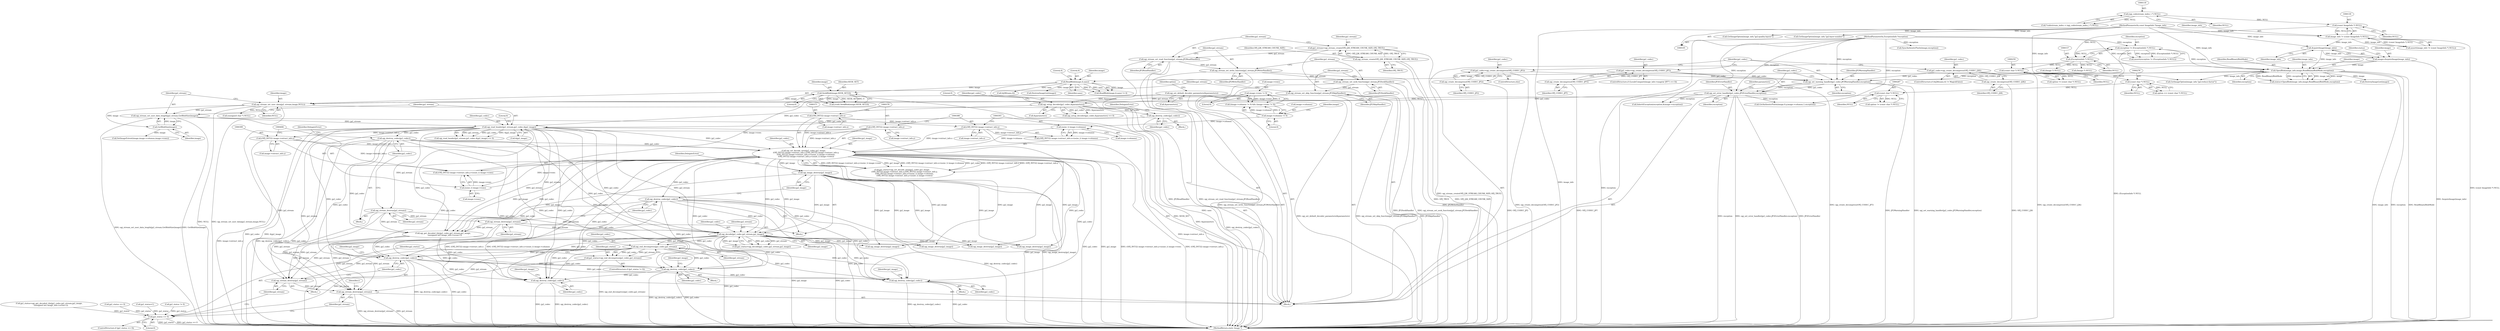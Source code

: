 digraph "0_ImageMagick_acee073df34aa4d491bf5cb74d3a15fc80f0a3aa@pointer" {
"1000469" [label="(Call,opj_end_decompress(jp2_codec,jp2_stream))"];
"1000459" [label="(Call,opj_decode(jp2_codec,jp2_stream,jp2_image))"];
"1000367" [label="(Call,opj_set_decode_area(jp2_codec,jp2_image,\n        (OPJ_INT32) image->extract_info.x,(OPJ_INT32) image->extract_info.y,\n        (OPJ_INT32) image->extract_info.x+(ssize_t) image->columns,\n        (OPJ_INT32) image->extract_info.y+(ssize_t) image->rows))"];
"1000344" [label="(Call,opj_destroy_codec(jp2_codec))"];
"1000335" [label="(Call,opj_read_header(jp2_stream,jp2_codec,&jp2_image))"];
"1000329" [label="(Call,opj_stream_set_user_data_length(jp2_stream,GetBlobSize(image)))"];
"1000325" [label="(Call,opj_stream_set_user_data(jp2_stream,image,NULL))"];
"1000322" [label="(Call,opj_stream_set_skip_function(jp2_stream,JP2SkipHandler))"];
"1000319" [label="(Call,opj_stream_set_seek_function(jp2_stream,JP2SeekHandler))"];
"1000316" [label="(Call,opj_stream_set_write_function(jp2_stream,JP2WriteHandler))"];
"1000313" [label="(Call,opj_stream_set_read_function(jp2_stream,JP2ReadHandler))"];
"1000308" [label="(Call,jp2_stream=opj_stream_create(OPJ_J2K_STREAM_CHUNK_SIZE,OPJ_TRUE))"];
"1000310" [label="(Call,opj_stream_create(OPJ_J2K_STREAM_CHUNK_SIZE,OPJ_TRUE))"];
"1000207" [label="(Call,SeekBlob(image,SEEK_SET,0))"];
"1000191" [label="(Call,ReadBlob(image,4,sans))"];
"1000171" [label="(Call,OpenBlob(image_info,image,ReadBinaryBlobMode,exception))"];
"1000167" [label="(Call,AcquireImage(image_info))"];
"1000127" [label="(Call,image_info != (const ImageInfo *) NULL)"];
"1000106" [label="(MethodParameterIn,const ImageInfo *image_info)"];
"1000129" [label="(Call,(const ImageInfo *) NULL)"];
"1000117" [label="(Call,(opj_codestream_index_t *) NULL)"];
"1000165" [label="(Call,image=AcquireImage(image_info))"];
"1000154" [label="(Call,exception != (ExceptionInfo *) NULL)"];
"1000107" [label="(MethodParameterIn,ExceptionInfo *exception)"];
"1000156" [label="(Call,(ExceptionInfo *) NULL)"];
"1000286" [label="(Call,(const char *) NULL)"];
"1000275" [label="(Call,(const char *) NULL)"];
"1000258" [label="(Call,(const char *) NULL)"];
"1000331" [label="(Call,GetBlobSize(image))"];
"1000297" [label="(Call,opj_setup_decoder(jp2_codec,&parameters))"];
"1000243" [label="(Call,opj_set_error_handler(jp2_codec,JP2ErrorHandler,exception))"];
"1000239" [label="(Call,opj_set_warning_handler(jp2_codec,JP2WarningHandler,exception))"];
"1000235" [label="(Call,jp2_codec=opj_create_decompress(OPJ_CODEC_JP2))"];
"1000237" [label="(Call,opj_create_decompress(OPJ_CODEC_JP2))"];
"1000230" [label="(Call,jp2_codec=opj_create_decompress(OPJ_CODEC_J2K))"];
"1000232" [label="(Call,opj_create_decompress(OPJ_CODEC_J2K))"];
"1000219" [label="(Call,jp2_codec=opj_create_decompress(OPJ_CODEC_JPT))"];
"1000221" [label="(Call,opj_create_decompress(OPJ_CODEC_JPT))"];
"1000247" [label="(Call,opj_set_default_decoder_parameters(&parameters))"];
"1000303" [label="(Call,opj_destroy_codec(jp2_codec))"];
"1000370" [label="(Call,(OPJ_INT32) image->extract_info.x)"];
"1000385" [label="(Call,(OPJ_INT32) image->extract_info.x)"];
"1000377" [label="(Call,(OPJ_INT32) image->extract_info.y)"];
"1000398" [label="(Call,(OPJ_INT32) image->extract_info.y)"];
"1000392" [label="(Call,(ssize_t) image->columns)"];
"1000354" [label="(Call,image->columns != 0)"];
"1000405" [label="(Call,(ssize_t) image->rows)"];
"1000359" [label="(Call,image->rows != 0)"];
"1000417" [label="(Call,opj_destroy_codec(jp2_codec))"];
"1000342" [label="(Call,opj_stream_destroy(jp2_stream))"];
"1000415" [label="(Call,opj_stream_destroy(jp2_stream))"];
"1000419" [label="(Call,opj_image_destroy(jp2_image))"];
"1000467" [label="(Call,jp2_status=opj_end_decompress(jp2_codec,jp2_stream))"];
"1000473" [label="(Call,jp2_status == 0)"];
"1000477" [label="(Call,opj_stream_destroy(jp2_stream))"];
"1000486" [label="(Call,opj_stream_destroy(jp2_stream))"];
"1000479" [label="(Call,opj_destroy_codec(jp2_codec))"];
"1000587" [label="(Call,opj_destroy_codec(jp2_codec))"];
"1000735" [label="(Call,opj_destroy_codec(jp2_codec))"];
"1000992" [label="(Call,opj_destroy_codec(jp2_codec))"];
"1000224" [label="(ControlStructure,if (IsJ2K(sans,4) != MagickFalse))"];
"1000400" [label="(Call,image->extract_info.y)"];
"1000241" [label="(Identifier,JP2WarningHandler)"];
"1000438" [label="(Call,opj_get_decoded_tile(jp2_codec,jp2_stream,jp2_image,\n      (unsigned int) image_info->scene-1))"];
"1000385" [label="(Call,(OPJ_INT32) image->extract_info.x)"];
"1000226" [label="(Call,IsJ2K(sans,4))"];
"1000275" [label="(Call,(const char *) NULL)"];
"1000359" [label="(Call,image->rows != 0)"];
"1000277" [label="(Identifier,NULL)"];
"1000420" [label="(Identifier,jp2_image)"];
"1000252" [label="(Call,GetImageOption(image_info,\"jp2:reduce-factor\"))"];
"1000367" [label="(Call,opj_set_decode_area(jp2_codec,jp2_image,\n        (OPJ_INT32) image->extract_info.x,(OPJ_INT32) image->extract_info.y,\n        (OPJ_INT32) image->extract_info.x+(ssize_t) image->columns,\n        (OPJ_INT32) image->extract_info.y+(ssize_t) image->rows))"];
"1000416" [label="(Identifier,jp2_stream)"];
"1000463" [label="(ControlStructure,if (jp2_status != 0))"];
"1000166" [label="(Identifier,image)"];
"1000335" [label="(Call,opj_read_header(jp2_stream,jp2_codec,&jp2_image))"];
"1000630" [label="(Call,SetImageExtent(image,image->columns,image->rows))"];
"1000738" [label="(Identifier,jp2_image)"];
"1000417" [label="(Call,opj_destroy_codec(jp2_codec))"];
"1000129" [label="(Call,(const ImageInfo *) NULL)"];
"1000369" [label="(Identifier,jp2_image)"];
"1000704" [label="(Call,(unsigned char *) NULL)"];
"1000183" [label="(Call,DestroyImageList(image))"];
"1000127" [label="(Call,image_info != (const ImageInfo *) NULL)"];
"1000472" [label="(ControlStructure,if (jp2_status == 0))"];
"1000302" [label="(Block,)"];
"1001006" [label="(MethodReturn,static Image *)"];
"1000301" [label="(Literal,0)"];
"1000405" [label="(Call,(ssize_t) image->rows)"];
"1000233" [label="(Identifier,OPJ_CODEC_J2K)"];
"1000994" [label="(Call,opj_image_destroy(jp2_image))"];
"1000332" [label="(Identifier,image)"];
"1000260" [label="(Identifier,NULL)"];
"1000473" [label="(Call,jp2_status == 0)"];
"1000736" [label="(Identifier,jp2_codec)"];
"1000175" [label="(Identifier,exception)"];
"1000298" [label="(Identifier,jp2_codec)"];
"1000297" [label="(Call,opj_setup_decoder(jp2_codec,&parameters))"];
"1000312" [label="(Identifier,OPJ_TRUE)"];
"1000325" [label="(Call,opj_stream_set_user_data(jp2_stream,image,NULL))"];
"1000308" [label="(Call,jp2_stream=opj_stream_create(OPJ_J2K_STREAM_CHUNK_SIZE,OPJ_TRUE))"];
"1000470" [label="(Identifier,jp2_codec)"];
"1000172" [label="(Identifier,image_info)"];
"1000355" [label="(Call,image->columns)"];
"1000246" [label="(Identifier,exception)"];
"1000486" [label="(Call,opj_stream_destroy(jp2_stream))"];
"1000322" [label="(Call,opj_stream_set_skip_function(jp2_stream,JP2SkipHandler))"];
"1000316" [label="(Call,opj_stream_set_write_function(jp2_stream,JP2WriteHandler))"];
"1000131" [label="(Identifier,NULL)"];
"1000222" [label="(Identifier,OPJ_CODEC_JPT)"];
"1000199" [label="(Call,DestroyImageList(image))"];
"1000460" [label="(Identifier,jp2_codec)"];
"1000165" [label="(Call,image=AcquireImage(image_info))"];
"1000209" [label="(Identifier,SEEK_SET)"];
"1000173" [label="(Identifier,image)"];
"1000258" [label="(Call,(const char *) NULL)"];
"1000361" [label="(Identifier,image)"];
"1000330" [label="(Identifier,jp2_stream)"];
"1000299" [label="(Call,&parameters)"];
"1000734" [label="(Block,)"];
"1000194" [label="(Identifier,sans)"];
"1000336" [label="(Identifier,jp2_stream)"];
"1000329" [label="(Call,opj_stream_set_user_data_length(jp2_stream,GetBlobSize(image)))"];
"1000168" [label="(Identifier,image_info)"];
"1000324" [label="(Identifier,JP2SkipHandler)"];
"1000480" [label="(Identifier,jp2_codec)"];
"1000286" [label="(Call,(const char *) NULL)"];
"1000115" [label="(Call,*codestream_index = (opj_codestream_index_t *) NULL)"];
"1000119" [label="(Identifier,NULL)"];
"1000230" [label="(Call,jp2_codec=opj_create_decompress(OPJ_CODEC_J2K))"];
"1000191" [label="(Call,ReadBlob(image,4,sans))"];
"1000327" [label="(Identifier,image)"];
"1000418" [label="(Identifier,jp2_codec)"];
"1000415" [label="(Call,opj_stream_destroy(jp2_stream))"];
"1000419" [label="(Call,opj_image_destroy(jp2_image))"];
"1000392" [label="(Call,(ssize_t) image->columns)"];
"1000341" [label="(Block,)"];
"1000588" [label="(Identifier,jp2_codec)"];
"1000345" [label="(Identifier,jp2_codec)"];
"1000117" [label="(Call,(opj_codestream_index_t *) NULL)"];
"1000107" [label="(MethodParameterIn,ExceptionInfo *exception)"];
"1000384" [label="(Call,(OPJ_INT32) image->extract_info.x+(ssize_t) image->columns)"];
"1000235" [label="(Call,jp2_codec=opj_create_decompress(OPJ_CODEC_JP2))"];
"1000387" [label="(Call,image->extract_info.x)"];
"1000323" [label="(Identifier,jp2_stream)"];
"1000326" [label="(Identifier,jp2_stream)"];
"1000284" [label="(Call,option != (const char *) NULL)"];
"1000245" [label="(Identifier,JP2ErrorHandler)"];
"1000242" [label="(Identifier,exception)"];
"1000306" [label="(Identifier,DelegateError)"];
"1000153" [label="(Call,assert(exception != (ExceptionInfo *) NULL))"];
"1000303" [label="(Call,opj_destroy_codec(jp2_codec))"];
"1000232" [label="(Call,opj_create_decompress(OPJ_CODEC_J2K))"];
"1000154" [label="(Call,exception != (ExceptionInfo *) NULL)"];
"1000334" [label="(Call,opj_read_header(jp2_stream,jp2_codec,&jp2_image) == 0)"];
"1000474" [label="(Identifier,jp2_status)"];
"1000586" [label="(Block,)"];
"1000643" [label="(Call,InheritException(exception,&image->exception))"];
"1000971" [label="(Call,SyncAuthenticPixels(image,exception))"];
"1000459" [label="(Call,opj_decode(jp2_codec,jp2_stream,jp2_image))"];
"1000169" [label="(Call,status=OpenBlob(image_info,image,ReadBinaryBlobMode,exception))"];
"1000379" [label="(Call,image->extract_info.y)"];
"1000737" [label="(Call,opj_image_destroy(jp2_image))"];
"1000190" [label="(Call,ReadBlob(image,4,sans) != 4)"];
"1000461" [label="(Identifier,jp2_stream)"];
"1000995" [label="(Identifier,jp2_image)"];
"1000476" [label="(Block,)"];
"1000186" [label="(Call,(Image *) NULL)"];
"1000411" [label="(Call,jp2_status == 0)"];
"1000309" [label="(Identifier,jp2_stream)"];
"1000195" [label="(Literal,4)"];
"1000342" [label="(Call,opj_stream_destroy(jp2_stream))"];
"1000343" [label="(Identifier,jp2_stream)"];
"1000314" [label="(Identifier,jp2_stream)"];
"1000155" [label="(Identifier,exception)"];
"1000337" [label="(Identifier,jp2_codec)"];
"1000377" [label="(Call,(OPJ_INT32) image->extract_info.y)"];
"1000269" [label="(Call,GetImageOption(image_info,\"jp2:quality-layers\"))"];
"1000315" [label="(Identifier,JP2ReadHandler)"];
"1000344" [label="(Call,opj_destroy_codec(jp2_codec))"];
"1000240" [label="(Identifier,jp2_codec)"];
"1000234" [label="(ControlStructure,else)"];
"1000211" [label="(ControlStructure,if (LocaleCompare(image_info->magick,\"JPT\") == 0))"];
"1000108" [label="(Block,)"];
"1000475" [label="(Literal,0)"];
"1000126" [label="(Call,assert(image_info != (const ImageInfo *) NULL))"];
"1000248" [label="(Call,&parameters)"];
"1000587" [label="(Call,opj_destroy_codec(jp2_codec))"];
"1000468" [label="(Identifier,jp2_status)"];
"1000318" [label="(Identifier,JP2WriteHandler)"];
"1000244" [label="(Identifier,jp2_codec)"];
"1000363" [label="(Literal,0)"];
"1000478" [label="(Identifier,jp2_stream)"];
"1000407" [label="(Call,image->rows)"];
"1000170" [label="(Identifier,status)"];
"1000490" [label="(Identifier,i)"];
"1000158" [label="(Identifier,NULL)"];
"1000479" [label="(Call,opj_destroy_codec(jp2_codec))"];
"1000349" [label="(Call,jp2_status=1)"];
"1000238" [label="(Identifier,OPJ_CODEC_JP2)"];
"1000304" [label="(Identifier,jp2_codec)"];
"1000365" [label="(Call,jp2_status=opj_set_decode_area(jp2_codec,jp2_image,\n        (OPJ_INT32) image->extract_info.x,(OPJ_INT32) image->extract_info.y,\n        (OPJ_INT32) image->extract_info.x+(ssize_t) image->columns,\n        (OPJ_INT32) image->extract_info.y+(ssize_t) image->rows))"];
"1000467" [label="(Call,jp2_status=opj_end_decompress(jp2_codec,jp2_stream))"];
"1000394" [label="(Call,image->columns)"];
"1000471" [label="(Identifier,jp2_stream)"];
"1000193" [label="(Literal,4)"];
"1000590" [label="(Identifier,jp2_image)"];
"1000207" [label="(Call,SeekBlob(image,SEEK_SET,0))"];
"1000320" [label="(Identifier,jp2_stream)"];
"1000347" [label="(Identifier,DelegateError)"];
"1000414" [label="(Block,)"];
"1000992" [label="(Call,opj_destroy_codec(jp2_codec))"];
"1000288" [label="(Identifier,NULL)"];
"1000338" [label="(Call,&jp2_image)"];
"1000464" [label="(Call,jp2_status != 0)"];
"1000192" [label="(Identifier,image)"];
"1000239" [label="(Call,opj_set_warning_handler(jp2_codec,JP2WarningHandler,exception))"];
"1000477" [label="(Call,opj_stream_destroy(jp2_stream))"];
"1000280" [label="(Call,GetImageOption(image_info,\"jp2:layer-number\"))"];
"1000128" [label="(Identifier,image_info)"];
"1000156" [label="(Call,(ExceptionInfo *) NULL)"];
"1000321" [label="(Identifier,JP2SeekHandler)"];
"1000372" [label="(Call,image->extract_info.x)"];
"1000589" [label="(Call,opj_image_destroy(jp2_image))"];
"1000220" [label="(Identifier,jp2_codec)"];
"1000469" [label="(Call,opj_end_decompress(jp2_codec,jp2_stream))"];
"1000313" [label="(Call,opj_stream_set_read_function(jp2_stream,JP2ReadHandler))"];
"1000436" [label="(Call,jp2_status=opj_get_decoded_tile(jp2_codec,jp2_stream,jp2_image,\n      (unsigned int) image_info->scene-1))"];
"1000210" [label="(Literal,0)"];
"1000368" [label="(Identifier,jp2_codec)"];
"1000993" [label="(Identifier,jp2_codec)"];
"1000296" [label="(Call,opj_setup_decoder(jp2_codec,&parameters) == 0)"];
"1000247" [label="(Call,opj_set_default_decoder_parameters(&parameters))"];
"1000354" [label="(Call,image->columns != 0)"];
"1000174" [label="(Identifier,ReadBinaryBlobMode)"];
"1000251" [label="(Identifier,option)"];
"1000256" [label="(Call,option != (const char *) NULL)"];
"1000219" [label="(Call,jp2_codec=opj_create_decompress(OPJ_CODEC_JPT))"];
"1000171" [label="(Call,OpenBlob(image_info,image,ReadBinaryBlobMode,exception))"];
"1000311" [label="(Identifier,OPJ_J2K_STREAM_CHUNK_SIZE)"];
"1000457" [label="(Call,jp2_status=opj_decode(jp2_codec,jp2_stream,jp2_image))"];
"1000397" [label="(Call,(OPJ_INT32) image->extract_info.y+(ssize_t) image->rows)"];
"1000205" [label="(Call,(void) SeekBlob(image,SEEK_SET,0))"];
"1000735" [label="(Call,opj_destroy_codec(jp2_codec))"];
"1000236" [label="(Identifier,jp2_codec)"];
"1000328" [label="(Identifier,NULL)"];
"1000249" [label="(Identifier,parameters)"];
"1000487" [label="(Identifier,jp2_stream)"];
"1000370" [label="(Call,(OPJ_INT32) image->extract_info.x)"];
"1000106" [label="(MethodParameterIn,const ImageInfo *image_info)"];
"1000273" [label="(Call,option == (const char *) NULL)"];
"1000358" [label="(Literal,0)"];
"1000231" [label="(Identifier,jp2_codec)"];
"1000221" [label="(Call,opj_create_decompress(OPJ_CODEC_JPT))"];
"1000237" [label="(Call,opj_create_decompress(OPJ_CODEC_JP2))"];
"1000763" [label="(Call,GetAuthenticPixels(image,0,y,image->columns,1,exception))"];
"1000331" [label="(Call,GetBlobSize(image))"];
"1000319" [label="(Call,opj_stream_set_seek_function(jp2_stream,JP2SeekHandler))"];
"1000482" [label="(Identifier,jp2_image)"];
"1000243" [label="(Call,opj_set_error_handler(jp2_codec,JP2ErrorHandler,exception))"];
"1000340" [label="(Literal,0)"];
"1000398" [label="(Call,(OPJ_INT32) image->extract_info.y)"];
"1000317" [label="(Identifier,jp2_stream)"];
"1000360" [label="(Call,image->rows)"];
"1000208" [label="(Identifier,image)"];
"1000422" [label="(Identifier,DelegateError)"];
"1000353" [label="(Call,(image->columns != 0) && (image->rows != 0))"];
"1000462" [label="(Identifier,jp2_image)"];
"1000202" [label="(Call,(Image *) NULL)"];
"1000481" [label="(Call,opj_image_destroy(jp2_image))"];
"1000167" [label="(Call,AcquireImage(image_info))"];
"1000310" [label="(Call,opj_stream_create(OPJ_J2K_STREAM_CHUNK_SIZE,OPJ_TRUE))"];
"1000469" -> "1000467"  [label="AST: "];
"1000469" -> "1000471"  [label="CFG: "];
"1000470" -> "1000469"  [label="AST: "];
"1000471" -> "1000469"  [label="AST: "];
"1000467" -> "1000469"  [label="CFG: "];
"1000469" -> "1001006"  [label="DDG: jp2_codec"];
"1000469" -> "1000467"  [label="DDG: jp2_codec"];
"1000469" -> "1000467"  [label="DDG: jp2_stream"];
"1000459" -> "1000469"  [label="DDG: jp2_codec"];
"1000459" -> "1000469"  [label="DDG: jp2_stream"];
"1000469" -> "1000477"  [label="DDG: jp2_stream"];
"1000469" -> "1000479"  [label="DDG: jp2_codec"];
"1000469" -> "1000486"  [label="DDG: jp2_stream"];
"1000469" -> "1000587"  [label="DDG: jp2_codec"];
"1000469" -> "1000735"  [label="DDG: jp2_codec"];
"1000469" -> "1000992"  [label="DDG: jp2_codec"];
"1000459" -> "1000457"  [label="AST: "];
"1000459" -> "1000462"  [label="CFG: "];
"1000460" -> "1000459"  [label="AST: "];
"1000461" -> "1000459"  [label="AST: "];
"1000462" -> "1000459"  [label="AST: "];
"1000457" -> "1000459"  [label="CFG: "];
"1000459" -> "1001006"  [label="DDG: jp2_codec"];
"1000459" -> "1001006"  [label="DDG: jp2_image"];
"1000459" -> "1000457"  [label="DDG: jp2_codec"];
"1000459" -> "1000457"  [label="DDG: jp2_stream"];
"1000459" -> "1000457"  [label="DDG: jp2_image"];
"1000367" -> "1000459"  [label="DDG: jp2_codec"];
"1000367" -> "1000459"  [label="DDG: jp2_image"];
"1000417" -> "1000459"  [label="DDG: jp2_codec"];
"1000344" -> "1000459"  [label="DDG: jp2_codec"];
"1000335" -> "1000459"  [label="DDG: jp2_codec"];
"1000335" -> "1000459"  [label="DDG: jp2_stream"];
"1000342" -> "1000459"  [label="DDG: jp2_stream"];
"1000415" -> "1000459"  [label="DDG: jp2_stream"];
"1000419" -> "1000459"  [label="DDG: jp2_image"];
"1000459" -> "1000477"  [label="DDG: jp2_stream"];
"1000459" -> "1000479"  [label="DDG: jp2_codec"];
"1000459" -> "1000481"  [label="DDG: jp2_image"];
"1000459" -> "1000486"  [label="DDG: jp2_stream"];
"1000459" -> "1000587"  [label="DDG: jp2_codec"];
"1000459" -> "1000589"  [label="DDG: jp2_image"];
"1000459" -> "1000735"  [label="DDG: jp2_codec"];
"1000459" -> "1000737"  [label="DDG: jp2_image"];
"1000459" -> "1000992"  [label="DDG: jp2_codec"];
"1000459" -> "1000994"  [label="DDG: jp2_image"];
"1000367" -> "1000365"  [label="AST: "];
"1000367" -> "1000397"  [label="CFG: "];
"1000368" -> "1000367"  [label="AST: "];
"1000369" -> "1000367"  [label="AST: "];
"1000370" -> "1000367"  [label="AST: "];
"1000377" -> "1000367"  [label="AST: "];
"1000384" -> "1000367"  [label="AST: "];
"1000397" -> "1000367"  [label="AST: "];
"1000365" -> "1000367"  [label="CFG: "];
"1000367" -> "1001006"  [label="DDG: jp2_image"];
"1000367" -> "1001006"  [label="DDG: (OPJ_INT32) image->extract_info.y+(ssize_t) image->rows"];
"1000367" -> "1001006"  [label="DDG: (OPJ_INT32) image->extract_info.y"];
"1000367" -> "1001006"  [label="DDG: (OPJ_INT32) image->extract_info.x"];
"1000367" -> "1001006"  [label="DDG: (OPJ_INT32) image->extract_info.x+(ssize_t) image->columns"];
"1000367" -> "1001006"  [label="DDG: jp2_codec"];
"1000367" -> "1000365"  [label="DDG: (OPJ_INT32) image->extract_info.y+(ssize_t) image->rows"];
"1000367" -> "1000365"  [label="DDG: jp2_image"];
"1000367" -> "1000365"  [label="DDG: (OPJ_INT32) image->extract_info.x+(ssize_t) image->columns"];
"1000367" -> "1000365"  [label="DDG: jp2_codec"];
"1000367" -> "1000365"  [label="DDG: (OPJ_INT32) image->extract_info.x"];
"1000367" -> "1000365"  [label="DDG: (OPJ_INT32) image->extract_info.y"];
"1000344" -> "1000367"  [label="DDG: jp2_codec"];
"1000335" -> "1000367"  [label="DDG: jp2_codec"];
"1000370" -> "1000367"  [label="DDG: image->extract_info.x"];
"1000385" -> "1000367"  [label="DDG: image->extract_info.x"];
"1000377" -> "1000367"  [label="DDG: image->extract_info.y"];
"1000398" -> "1000367"  [label="DDG: image->extract_info.y"];
"1000392" -> "1000367"  [label="DDG: image->columns"];
"1000405" -> "1000367"  [label="DDG: image->rows"];
"1000367" -> "1000417"  [label="DDG: jp2_codec"];
"1000367" -> "1000419"  [label="DDG: jp2_image"];
"1000367" -> "1000438"  [label="DDG: jp2_codec"];
"1000367" -> "1000438"  [label="DDG: jp2_image"];
"1000367" -> "1000479"  [label="DDG: jp2_codec"];
"1000367" -> "1000481"  [label="DDG: jp2_image"];
"1000367" -> "1000587"  [label="DDG: jp2_codec"];
"1000367" -> "1000589"  [label="DDG: jp2_image"];
"1000367" -> "1000735"  [label="DDG: jp2_codec"];
"1000367" -> "1000737"  [label="DDG: jp2_image"];
"1000367" -> "1000992"  [label="DDG: jp2_codec"];
"1000367" -> "1000994"  [label="DDG: jp2_image"];
"1000344" -> "1000341"  [label="AST: "];
"1000344" -> "1000345"  [label="CFG: "];
"1000345" -> "1000344"  [label="AST: "];
"1000347" -> "1000344"  [label="CFG: "];
"1000344" -> "1001006"  [label="DDG: opj_destroy_codec(jp2_codec)"];
"1000344" -> "1001006"  [label="DDG: jp2_codec"];
"1000335" -> "1000344"  [label="DDG: jp2_codec"];
"1000344" -> "1000438"  [label="DDG: jp2_codec"];
"1000344" -> "1000479"  [label="DDG: jp2_codec"];
"1000344" -> "1000587"  [label="DDG: jp2_codec"];
"1000344" -> "1000735"  [label="DDG: jp2_codec"];
"1000344" -> "1000992"  [label="DDG: jp2_codec"];
"1000335" -> "1000334"  [label="AST: "];
"1000335" -> "1000338"  [label="CFG: "];
"1000336" -> "1000335"  [label="AST: "];
"1000337" -> "1000335"  [label="AST: "];
"1000338" -> "1000335"  [label="AST: "];
"1000340" -> "1000335"  [label="CFG: "];
"1000335" -> "1001006"  [label="DDG: &jp2_image"];
"1000335" -> "1001006"  [label="DDG: jp2_codec"];
"1000335" -> "1000334"  [label="DDG: jp2_stream"];
"1000335" -> "1000334"  [label="DDG: jp2_codec"];
"1000335" -> "1000334"  [label="DDG: &jp2_image"];
"1000329" -> "1000335"  [label="DDG: jp2_stream"];
"1000297" -> "1000335"  [label="DDG: jp2_codec"];
"1000303" -> "1000335"  [label="DDG: jp2_codec"];
"1000335" -> "1000342"  [label="DDG: jp2_stream"];
"1000335" -> "1000415"  [label="DDG: jp2_stream"];
"1000335" -> "1000438"  [label="DDG: jp2_codec"];
"1000335" -> "1000438"  [label="DDG: jp2_stream"];
"1000335" -> "1000477"  [label="DDG: jp2_stream"];
"1000335" -> "1000479"  [label="DDG: jp2_codec"];
"1000335" -> "1000486"  [label="DDG: jp2_stream"];
"1000335" -> "1000587"  [label="DDG: jp2_codec"];
"1000335" -> "1000735"  [label="DDG: jp2_codec"];
"1000335" -> "1000992"  [label="DDG: jp2_codec"];
"1000329" -> "1000108"  [label="AST: "];
"1000329" -> "1000331"  [label="CFG: "];
"1000330" -> "1000329"  [label="AST: "];
"1000331" -> "1000329"  [label="AST: "];
"1000336" -> "1000329"  [label="CFG: "];
"1000329" -> "1001006"  [label="DDG: GetBlobSize(image)"];
"1000329" -> "1001006"  [label="DDG: opj_stream_set_user_data_length(jp2_stream,GetBlobSize(image))"];
"1000325" -> "1000329"  [label="DDG: jp2_stream"];
"1000331" -> "1000329"  [label="DDG: image"];
"1000325" -> "1000108"  [label="AST: "];
"1000325" -> "1000328"  [label="CFG: "];
"1000326" -> "1000325"  [label="AST: "];
"1000327" -> "1000325"  [label="AST: "];
"1000328" -> "1000325"  [label="AST: "];
"1000330" -> "1000325"  [label="CFG: "];
"1000325" -> "1001006"  [label="DDG: NULL"];
"1000325" -> "1001006"  [label="DDG: opj_stream_set_user_data(jp2_stream,image,NULL)"];
"1000322" -> "1000325"  [label="DDG: jp2_stream"];
"1000207" -> "1000325"  [label="DDG: image"];
"1000286" -> "1000325"  [label="DDG: NULL"];
"1000325" -> "1000331"  [label="DDG: image"];
"1000325" -> "1000704"  [label="DDG: NULL"];
"1000322" -> "1000108"  [label="AST: "];
"1000322" -> "1000324"  [label="CFG: "];
"1000323" -> "1000322"  [label="AST: "];
"1000324" -> "1000322"  [label="AST: "];
"1000326" -> "1000322"  [label="CFG: "];
"1000322" -> "1001006"  [label="DDG: JP2SkipHandler"];
"1000322" -> "1001006"  [label="DDG: opj_stream_set_skip_function(jp2_stream,JP2SkipHandler)"];
"1000319" -> "1000322"  [label="DDG: jp2_stream"];
"1000319" -> "1000108"  [label="AST: "];
"1000319" -> "1000321"  [label="CFG: "];
"1000320" -> "1000319"  [label="AST: "];
"1000321" -> "1000319"  [label="AST: "];
"1000323" -> "1000319"  [label="CFG: "];
"1000319" -> "1001006"  [label="DDG: opj_stream_set_seek_function(jp2_stream,JP2SeekHandler)"];
"1000319" -> "1001006"  [label="DDG: JP2SeekHandler"];
"1000316" -> "1000319"  [label="DDG: jp2_stream"];
"1000316" -> "1000108"  [label="AST: "];
"1000316" -> "1000318"  [label="CFG: "];
"1000317" -> "1000316"  [label="AST: "];
"1000318" -> "1000316"  [label="AST: "];
"1000320" -> "1000316"  [label="CFG: "];
"1000316" -> "1001006"  [label="DDG: JP2WriteHandler"];
"1000316" -> "1001006"  [label="DDG: opj_stream_set_write_function(jp2_stream,JP2WriteHandler)"];
"1000313" -> "1000316"  [label="DDG: jp2_stream"];
"1000313" -> "1000108"  [label="AST: "];
"1000313" -> "1000315"  [label="CFG: "];
"1000314" -> "1000313"  [label="AST: "];
"1000315" -> "1000313"  [label="AST: "];
"1000317" -> "1000313"  [label="CFG: "];
"1000313" -> "1001006"  [label="DDG: JP2ReadHandler"];
"1000313" -> "1001006"  [label="DDG: opj_stream_set_read_function(jp2_stream,JP2ReadHandler)"];
"1000308" -> "1000313"  [label="DDG: jp2_stream"];
"1000308" -> "1000108"  [label="AST: "];
"1000308" -> "1000310"  [label="CFG: "];
"1000309" -> "1000308"  [label="AST: "];
"1000310" -> "1000308"  [label="AST: "];
"1000314" -> "1000308"  [label="CFG: "];
"1000308" -> "1001006"  [label="DDG: opj_stream_create(OPJ_J2K_STREAM_CHUNK_SIZE,OPJ_TRUE)"];
"1000310" -> "1000308"  [label="DDG: OPJ_J2K_STREAM_CHUNK_SIZE"];
"1000310" -> "1000308"  [label="DDG: OPJ_TRUE"];
"1000310" -> "1000312"  [label="CFG: "];
"1000311" -> "1000310"  [label="AST: "];
"1000312" -> "1000310"  [label="AST: "];
"1000310" -> "1001006"  [label="DDG: OPJ_TRUE"];
"1000310" -> "1001006"  [label="DDG: OPJ_J2K_STREAM_CHUNK_SIZE"];
"1000207" -> "1000205"  [label="AST: "];
"1000207" -> "1000210"  [label="CFG: "];
"1000208" -> "1000207"  [label="AST: "];
"1000209" -> "1000207"  [label="AST: "];
"1000210" -> "1000207"  [label="AST: "];
"1000205" -> "1000207"  [label="CFG: "];
"1000207" -> "1001006"  [label="DDG: SEEK_SET"];
"1000207" -> "1000205"  [label="DDG: image"];
"1000207" -> "1000205"  [label="DDG: SEEK_SET"];
"1000207" -> "1000205"  [label="DDG: 0"];
"1000191" -> "1000207"  [label="DDG: image"];
"1000191" -> "1000190"  [label="AST: "];
"1000191" -> "1000194"  [label="CFG: "];
"1000192" -> "1000191"  [label="AST: "];
"1000193" -> "1000191"  [label="AST: "];
"1000194" -> "1000191"  [label="AST: "];
"1000195" -> "1000191"  [label="CFG: "];
"1000191" -> "1001006"  [label="DDG: sans"];
"1000191" -> "1000190"  [label="DDG: image"];
"1000191" -> "1000190"  [label="DDG: 4"];
"1000191" -> "1000190"  [label="DDG: sans"];
"1000171" -> "1000191"  [label="DDG: image"];
"1000191" -> "1000199"  [label="DDG: image"];
"1000191" -> "1000226"  [label="DDG: sans"];
"1000171" -> "1000169"  [label="AST: "];
"1000171" -> "1000175"  [label="CFG: "];
"1000172" -> "1000171"  [label="AST: "];
"1000173" -> "1000171"  [label="AST: "];
"1000174" -> "1000171"  [label="AST: "];
"1000175" -> "1000171"  [label="AST: "];
"1000169" -> "1000171"  [label="CFG: "];
"1000171" -> "1001006"  [label="DDG: image_info"];
"1000171" -> "1001006"  [label="DDG: exception"];
"1000171" -> "1001006"  [label="DDG: ReadBinaryBlobMode"];
"1000171" -> "1000169"  [label="DDG: image_info"];
"1000171" -> "1000169"  [label="DDG: image"];
"1000171" -> "1000169"  [label="DDG: ReadBinaryBlobMode"];
"1000171" -> "1000169"  [label="DDG: exception"];
"1000167" -> "1000171"  [label="DDG: image_info"];
"1000106" -> "1000171"  [label="DDG: image_info"];
"1000165" -> "1000171"  [label="DDG: image"];
"1000154" -> "1000171"  [label="DDG: exception"];
"1000107" -> "1000171"  [label="DDG: exception"];
"1000171" -> "1000183"  [label="DDG: image"];
"1000171" -> "1000239"  [label="DDG: exception"];
"1000171" -> "1000252"  [label="DDG: image_info"];
"1000167" -> "1000165"  [label="AST: "];
"1000167" -> "1000168"  [label="CFG: "];
"1000168" -> "1000167"  [label="AST: "];
"1000165" -> "1000167"  [label="CFG: "];
"1000167" -> "1000165"  [label="DDG: image_info"];
"1000127" -> "1000167"  [label="DDG: image_info"];
"1000106" -> "1000167"  [label="DDG: image_info"];
"1000127" -> "1000126"  [label="AST: "];
"1000127" -> "1000129"  [label="CFG: "];
"1000128" -> "1000127"  [label="AST: "];
"1000129" -> "1000127"  [label="AST: "];
"1000126" -> "1000127"  [label="CFG: "];
"1000127" -> "1001006"  [label="DDG: (const ImageInfo *) NULL"];
"1000127" -> "1000126"  [label="DDG: image_info"];
"1000127" -> "1000126"  [label="DDG: (const ImageInfo *) NULL"];
"1000106" -> "1000127"  [label="DDG: image_info"];
"1000129" -> "1000127"  [label="DDG: NULL"];
"1000106" -> "1000105"  [label="AST: "];
"1000106" -> "1001006"  [label="DDG: image_info"];
"1000106" -> "1000252"  [label="DDG: image_info"];
"1000106" -> "1000269"  [label="DDG: image_info"];
"1000106" -> "1000280"  [label="DDG: image_info"];
"1000129" -> "1000131"  [label="CFG: "];
"1000130" -> "1000129"  [label="AST: "];
"1000131" -> "1000129"  [label="AST: "];
"1000117" -> "1000129"  [label="DDG: NULL"];
"1000129" -> "1000156"  [label="DDG: NULL"];
"1000117" -> "1000115"  [label="AST: "];
"1000117" -> "1000119"  [label="CFG: "];
"1000118" -> "1000117"  [label="AST: "];
"1000119" -> "1000117"  [label="AST: "];
"1000115" -> "1000117"  [label="CFG: "];
"1000117" -> "1000115"  [label="DDG: NULL"];
"1000165" -> "1000108"  [label="AST: "];
"1000166" -> "1000165"  [label="AST: "];
"1000170" -> "1000165"  [label="CFG: "];
"1000165" -> "1001006"  [label="DDG: AcquireImage(image_info)"];
"1000154" -> "1000153"  [label="AST: "];
"1000154" -> "1000156"  [label="CFG: "];
"1000155" -> "1000154"  [label="AST: "];
"1000156" -> "1000154"  [label="AST: "];
"1000153" -> "1000154"  [label="CFG: "];
"1000154" -> "1001006"  [label="DDG: (ExceptionInfo *) NULL"];
"1000154" -> "1000153"  [label="DDG: exception"];
"1000154" -> "1000153"  [label="DDG: (ExceptionInfo *) NULL"];
"1000107" -> "1000154"  [label="DDG: exception"];
"1000156" -> "1000154"  [label="DDG: NULL"];
"1000107" -> "1000105"  [label="AST: "];
"1000107" -> "1001006"  [label="DDG: exception"];
"1000107" -> "1000239"  [label="DDG: exception"];
"1000107" -> "1000243"  [label="DDG: exception"];
"1000107" -> "1000643"  [label="DDG: exception"];
"1000107" -> "1000763"  [label="DDG: exception"];
"1000107" -> "1000971"  [label="DDG: exception"];
"1000156" -> "1000158"  [label="CFG: "];
"1000157" -> "1000156"  [label="AST: "];
"1000158" -> "1000156"  [label="AST: "];
"1000156" -> "1000186"  [label="DDG: NULL"];
"1000156" -> "1000202"  [label="DDG: NULL"];
"1000156" -> "1000258"  [label="DDG: NULL"];
"1000286" -> "1000284"  [label="AST: "];
"1000286" -> "1000288"  [label="CFG: "];
"1000287" -> "1000286"  [label="AST: "];
"1000288" -> "1000286"  [label="AST: "];
"1000284" -> "1000286"  [label="CFG: "];
"1000286" -> "1000284"  [label="DDG: NULL"];
"1000275" -> "1000286"  [label="DDG: NULL"];
"1000275" -> "1000273"  [label="AST: "];
"1000275" -> "1000277"  [label="CFG: "];
"1000276" -> "1000275"  [label="AST: "];
"1000277" -> "1000275"  [label="AST: "];
"1000273" -> "1000275"  [label="CFG: "];
"1000275" -> "1000273"  [label="DDG: NULL"];
"1000258" -> "1000275"  [label="DDG: NULL"];
"1000258" -> "1000256"  [label="AST: "];
"1000258" -> "1000260"  [label="CFG: "];
"1000259" -> "1000258"  [label="AST: "];
"1000260" -> "1000258"  [label="AST: "];
"1000256" -> "1000258"  [label="CFG: "];
"1000258" -> "1000256"  [label="DDG: NULL"];
"1000331" -> "1000332"  [label="CFG: "];
"1000332" -> "1000331"  [label="AST: "];
"1000331" -> "1000630"  [label="DDG: image"];
"1000297" -> "1000296"  [label="AST: "];
"1000297" -> "1000299"  [label="CFG: "];
"1000298" -> "1000297"  [label="AST: "];
"1000299" -> "1000297"  [label="AST: "];
"1000301" -> "1000297"  [label="CFG: "];
"1000297" -> "1001006"  [label="DDG: &parameters"];
"1000297" -> "1000296"  [label="DDG: jp2_codec"];
"1000297" -> "1000296"  [label="DDG: &parameters"];
"1000243" -> "1000297"  [label="DDG: jp2_codec"];
"1000247" -> "1000297"  [label="DDG: &parameters"];
"1000297" -> "1000303"  [label="DDG: jp2_codec"];
"1000243" -> "1000108"  [label="AST: "];
"1000243" -> "1000246"  [label="CFG: "];
"1000244" -> "1000243"  [label="AST: "];
"1000245" -> "1000243"  [label="AST: "];
"1000246" -> "1000243"  [label="AST: "];
"1000249" -> "1000243"  [label="CFG: "];
"1000243" -> "1001006"  [label="DDG: JP2ErrorHandler"];
"1000243" -> "1001006"  [label="DDG: exception"];
"1000243" -> "1001006"  [label="DDG: opj_set_error_handler(jp2_codec,JP2ErrorHandler,exception)"];
"1000239" -> "1000243"  [label="DDG: jp2_codec"];
"1000239" -> "1000243"  [label="DDG: exception"];
"1000243" -> "1000643"  [label="DDG: exception"];
"1000243" -> "1000763"  [label="DDG: exception"];
"1000239" -> "1000108"  [label="AST: "];
"1000239" -> "1000242"  [label="CFG: "];
"1000240" -> "1000239"  [label="AST: "];
"1000241" -> "1000239"  [label="AST: "];
"1000242" -> "1000239"  [label="AST: "];
"1000244" -> "1000239"  [label="CFG: "];
"1000239" -> "1001006"  [label="DDG: opj_set_warning_handler(jp2_codec,JP2WarningHandler,exception)"];
"1000239" -> "1001006"  [label="DDG: JP2WarningHandler"];
"1000235" -> "1000239"  [label="DDG: jp2_codec"];
"1000230" -> "1000239"  [label="DDG: jp2_codec"];
"1000219" -> "1000239"  [label="DDG: jp2_codec"];
"1000235" -> "1000234"  [label="AST: "];
"1000235" -> "1000237"  [label="CFG: "];
"1000236" -> "1000235"  [label="AST: "];
"1000237" -> "1000235"  [label="AST: "];
"1000240" -> "1000235"  [label="CFG: "];
"1000235" -> "1001006"  [label="DDG: opj_create_decompress(OPJ_CODEC_JP2)"];
"1000237" -> "1000235"  [label="DDG: OPJ_CODEC_JP2"];
"1000237" -> "1000238"  [label="CFG: "];
"1000238" -> "1000237"  [label="AST: "];
"1000237" -> "1001006"  [label="DDG: OPJ_CODEC_JP2"];
"1000230" -> "1000224"  [label="AST: "];
"1000230" -> "1000232"  [label="CFG: "];
"1000231" -> "1000230"  [label="AST: "];
"1000232" -> "1000230"  [label="AST: "];
"1000240" -> "1000230"  [label="CFG: "];
"1000230" -> "1001006"  [label="DDG: opj_create_decompress(OPJ_CODEC_J2K)"];
"1000232" -> "1000230"  [label="DDG: OPJ_CODEC_J2K"];
"1000232" -> "1000233"  [label="CFG: "];
"1000233" -> "1000232"  [label="AST: "];
"1000232" -> "1001006"  [label="DDG: OPJ_CODEC_J2K"];
"1000219" -> "1000211"  [label="AST: "];
"1000219" -> "1000221"  [label="CFG: "];
"1000220" -> "1000219"  [label="AST: "];
"1000221" -> "1000219"  [label="AST: "];
"1000240" -> "1000219"  [label="CFG: "];
"1000219" -> "1001006"  [label="DDG: opj_create_decompress(OPJ_CODEC_JPT)"];
"1000221" -> "1000219"  [label="DDG: OPJ_CODEC_JPT"];
"1000221" -> "1000222"  [label="CFG: "];
"1000222" -> "1000221"  [label="AST: "];
"1000221" -> "1001006"  [label="DDG: OPJ_CODEC_JPT"];
"1000247" -> "1000108"  [label="AST: "];
"1000247" -> "1000248"  [label="CFG: "];
"1000248" -> "1000247"  [label="AST: "];
"1000251" -> "1000247"  [label="CFG: "];
"1000247" -> "1001006"  [label="DDG: opj_set_default_decoder_parameters(&parameters)"];
"1000303" -> "1000302"  [label="AST: "];
"1000303" -> "1000304"  [label="CFG: "];
"1000304" -> "1000303"  [label="AST: "];
"1000306" -> "1000303"  [label="CFG: "];
"1000303" -> "1001006"  [label="DDG: opj_destroy_codec(jp2_codec)"];
"1000370" -> "1000372"  [label="CFG: "];
"1000371" -> "1000370"  [label="AST: "];
"1000372" -> "1000370"  [label="AST: "];
"1000378" -> "1000370"  [label="CFG: "];
"1000370" -> "1000385"  [label="DDG: image->extract_info.x"];
"1000385" -> "1000384"  [label="AST: "];
"1000385" -> "1000387"  [label="CFG: "];
"1000386" -> "1000385"  [label="AST: "];
"1000387" -> "1000385"  [label="AST: "];
"1000393" -> "1000385"  [label="CFG: "];
"1000385" -> "1001006"  [label="DDG: image->extract_info.x"];
"1000385" -> "1000384"  [label="DDG: image->extract_info.x"];
"1000377" -> "1000379"  [label="CFG: "];
"1000378" -> "1000377"  [label="AST: "];
"1000379" -> "1000377"  [label="AST: "];
"1000386" -> "1000377"  [label="CFG: "];
"1000377" -> "1000398"  [label="DDG: image->extract_info.y"];
"1000398" -> "1000397"  [label="AST: "];
"1000398" -> "1000400"  [label="CFG: "];
"1000399" -> "1000398"  [label="AST: "];
"1000400" -> "1000398"  [label="AST: "];
"1000406" -> "1000398"  [label="CFG: "];
"1000398" -> "1001006"  [label="DDG: image->extract_info.y"];
"1000398" -> "1000397"  [label="DDG: image->extract_info.y"];
"1000392" -> "1000384"  [label="AST: "];
"1000392" -> "1000394"  [label="CFG: "];
"1000393" -> "1000392"  [label="AST: "];
"1000394" -> "1000392"  [label="AST: "];
"1000384" -> "1000392"  [label="CFG: "];
"1000392" -> "1000384"  [label="DDG: image->columns"];
"1000354" -> "1000392"  [label="DDG: image->columns"];
"1000354" -> "1000353"  [label="AST: "];
"1000354" -> "1000358"  [label="CFG: "];
"1000355" -> "1000354"  [label="AST: "];
"1000358" -> "1000354"  [label="AST: "];
"1000361" -> "1000354"  [label="CFG: "];
"1000353" -> "1000354"  [label="CFG: "];
"1000354" -> "1000353"  [label="DDG: image->columns"];
"1000354" -> "1000353"  [label="DDG: 0"];
"1000405" -> "1000397"  [label="AST: "];
"1000405" -> "1000407"  [label="CFG: "];
"1000406" -> "1000405"  [label="AST: "];
"1000407" -> "1000405"  [label="AST: "];
"1000397" -> "1000405"  [label="CFG: "];
"1000405" -> "1000397"  [label="DDG: image->rows"];
"1000359" -> "1000405"  [label="DDG: image->rows"];
"1000359" -> "1000353"  [label="AST: "];
"1000359" -> "1000363"  [label="CFG: "];
"1000360" -> "1000359"  [label="AST: "];
"1000363" -> "1000359"  [label="AST: "];
"1000353" -> "1000359"  [label="CFG: "];
"1000359" -> "1000353"  [label="DDG: image->rows"];
"1000359" -> "1000353"  [label="DDG: 0"];
"1000417" -> "1000414"  [label="AST: "];
"1000417" -> "1000418"  [label="CFG: "];
"1000418" -> "1000417"  [label="AST: "];
"1000420" -> "1000417"  [label="CFG: "];
"1000417" -> "1001006"  [label="DDG: jp2_codec"];
"1000417" -> "1001006"  [label="DDG: opj_destroy_codec(jp2_codec)"];
"1000417" -> "1000438"  [label="DDG: jp2_codec"];
"1000417" -> "1000479"  [label="DDG: jp2_codec"];
"1000417" -> "1000587"  [label="DDG: jp2_codec"];
"1000417" -> "1000735"  [label="DDG: jp2_codec"];
"1000417" -> "1000992"  [label="DDG: jp2_codec"];
"1000342" -> "1000341"  [label="AST: "];
"1000342" -> "1000343"  [label="CFG: "];
"1000343" -> "1000342"  [label="AST: "];
"1000345" -> "1000342"  [label="CFG: "];
"1000342" -> "1000415"  [label="DDG: jp2_stream"];
"1000342" -> "1000438"  [label="DDG: jp2_stream"];
"1000342" -> "1000477"  [label="DDG: jp2_stream"];
"1000342" -> "1000486"  [label="DDG: jp2_stream"];
"1000415" -> "1000414"  [label="AST: "];
"1000415" -> "1000416"  [label="CFG: "];
"1000416" -> "1000415"  [label="AST: "];
"1000418" -> "1000415"  [label="CFG: "];
"1000415" -> "1000438"  [label="DDG: jp2_stream"];
"1000415" -> "1000477"  [label="DDG: jp2_stream"];
"1000415" -> "1000486"  [label="DDG: jp2_stream"];
"1000419" -> "1000414"  [label="AST: "];
"1000419" -> "1000420"  [label="CFG: "];
"1000420" -> "1000419"  [label="AST: "];
"1000422" -> "1000419"  [label="CFG: "];
"1000419" -> "1001006"  [label="DDG: jp2_image"];
"1000419" -> "1001006"  [label="DDG: opj_image_destroy(jp2_image)"];
"1000419" -> "1000438"  [label="DDG: jp2_image"];
"1000419" -> "1000481"  [label="DDG: jp2_image"];
"1000419" -> "1000589"  [label="DDG: jp2_image"];
"1000419" -> "1000737"  [label="DDG: jp2_image"];
"1000419" -> "1000994"  [label="DDG: jp2_image"];
"1000467" -> "1000463"  [label="AST: "];
"1000468" -> "1000467"  [label="AST: "];
"1000474" -> "1000467"  [label="CFG: "];
"1000467" -> "1001006"  [label="DDG: opj_end_decompress(jp2_codec,jp2_stream)"];
"1000467" -> "1000473"  [label="DDG: jp2_status"];
"1000473" -> "1000472"  [label="AST: "];
"1000473" -> "1000475"  [label="CFG: "];
"1000474" -> "1000473"  [label="AST: "];
"1000475" -> "1000473"  [label="AST: "];
"1000478" -> "1000473"  [label="CFG: "];
"1000487" -> "1000473"  [label="CFG: "];
"1000473" -> "1001006"  [label="DDG: jp2_status"];
"1000473" -> "1001006"  [label="DDG: jp2_status == 0"];
"1000436" -> "1000473"  [label="DDG: jp2_status"];
"1000464" -> "1000473"  [label="DDG: jp2_status"];
"1000349" -> "1000473"  [label="DDG: jp2_status"];
"1000411" -> "1000473"  [label="DDG: jp2_status"];
"1000477" -> "1000476"  [label="AST: "];
"1000477" -> "1000478"  [label="CFG: "];
"1000478" -> "1000477"  [label="AST: "];
"1000480" -> "1000477"  [label="CFG: "];
"1000438" -> "1000477"  [label="DDG: jp2_stream"];
"1000477" -> "1000486"  [label="DDG: jp2_stream"];
"1000486" -> "1000108"  [label="AST: "];
"1000486" -> "1000487"  [label="CFG: "];
"1000487" -> "1000486"  [label="AST: "];
"1000490" -> "1000486"  [label="CFG: "];
"1000486" -> "1001006"  [label="DDG: opj_stream_destroy(jp2_stream)"];
"1000486" -> "1001006"  [label="DDG: jp2_stream"];
"1000438" -> "1000486"  [label="DDG: jp2_stream"];
"1000479" -> "1000476"  [label="AST: "];
"1000479" -> "1000480"  [label="CFG: "];
"1000480" -> "1000479"  [label="AST: "];
"1000482" -> "1000479"  [label="CFG: "];
"1000479" -> "1001006"  [label="DDG: opj_destroy_codec(jp2_codec)"];
"1000479" -> "1001006"  [label="DDG: jp2_codec"];
"1000438" -> "1000479"  [label="DDG: jp2_codec"];
"1000479" -> "1000587"  [label="DDG: jp2_codec"];
"1000479" -> "1000735"  [label="DDG: jp2_codec"];
"1000479" -> "1000992"  [label="DDG: jp2_codec"];
"1000587" -> "1000586"  [label="AST: "];
"1000587" -> "1000588"  [label="CFG: "];
"1000588" -> "1000587"  [label="AST: "];
"1000590" -> "1000587"  [label="CFG: "];
"1000587" -> "1001006"  [label="DDG: jp2_codec"];
"1000587" -> "1001006"  [label="DDG: opj_destroy_codec(jp2_codec)"];
"1000438" -> "1000587"  [label="DDG: jp2_codec"];
"1000587" -> "1000735"  [label="DDG: jp2_codec"];
"1000587" -> "1000992"  [label="DDG: jp2_codec"];
"1000735" -> "1000734"  [label="AST: "];
"1000735" -> "1000736"  [label="CFG: "];
"1000736" -> "1000735"  [label="AST: "];
"1000738" -> "1000735"  [label="CFG: "];
"1000735" -> "1001006"  [label="DDG: opj_destroy_codec(jp2_codec)"];
"1000735" -> "1001006"  [label="DDG: jp2_codec"];
"1000438" -> "1000735"  [label="DDG: jp2_codec"];
"1000992" -> "1000108"  [label="AST: "];
"1000992" -> "1000993"  [label="CFG: "];
"1000993" -> "1000992"  [label="AST: "];
"1000995" -> "1000992"  [label="CFG: "];
"1000992" -> "1001006"  [label="DDG: jp2_codec"];
"1000992" -> "1001006"  [label="DDG: opj_destroy_codec(jp2_codec)"];
"1000438" -> "1000992"  [label="DDG: jp2_codec"];
}
